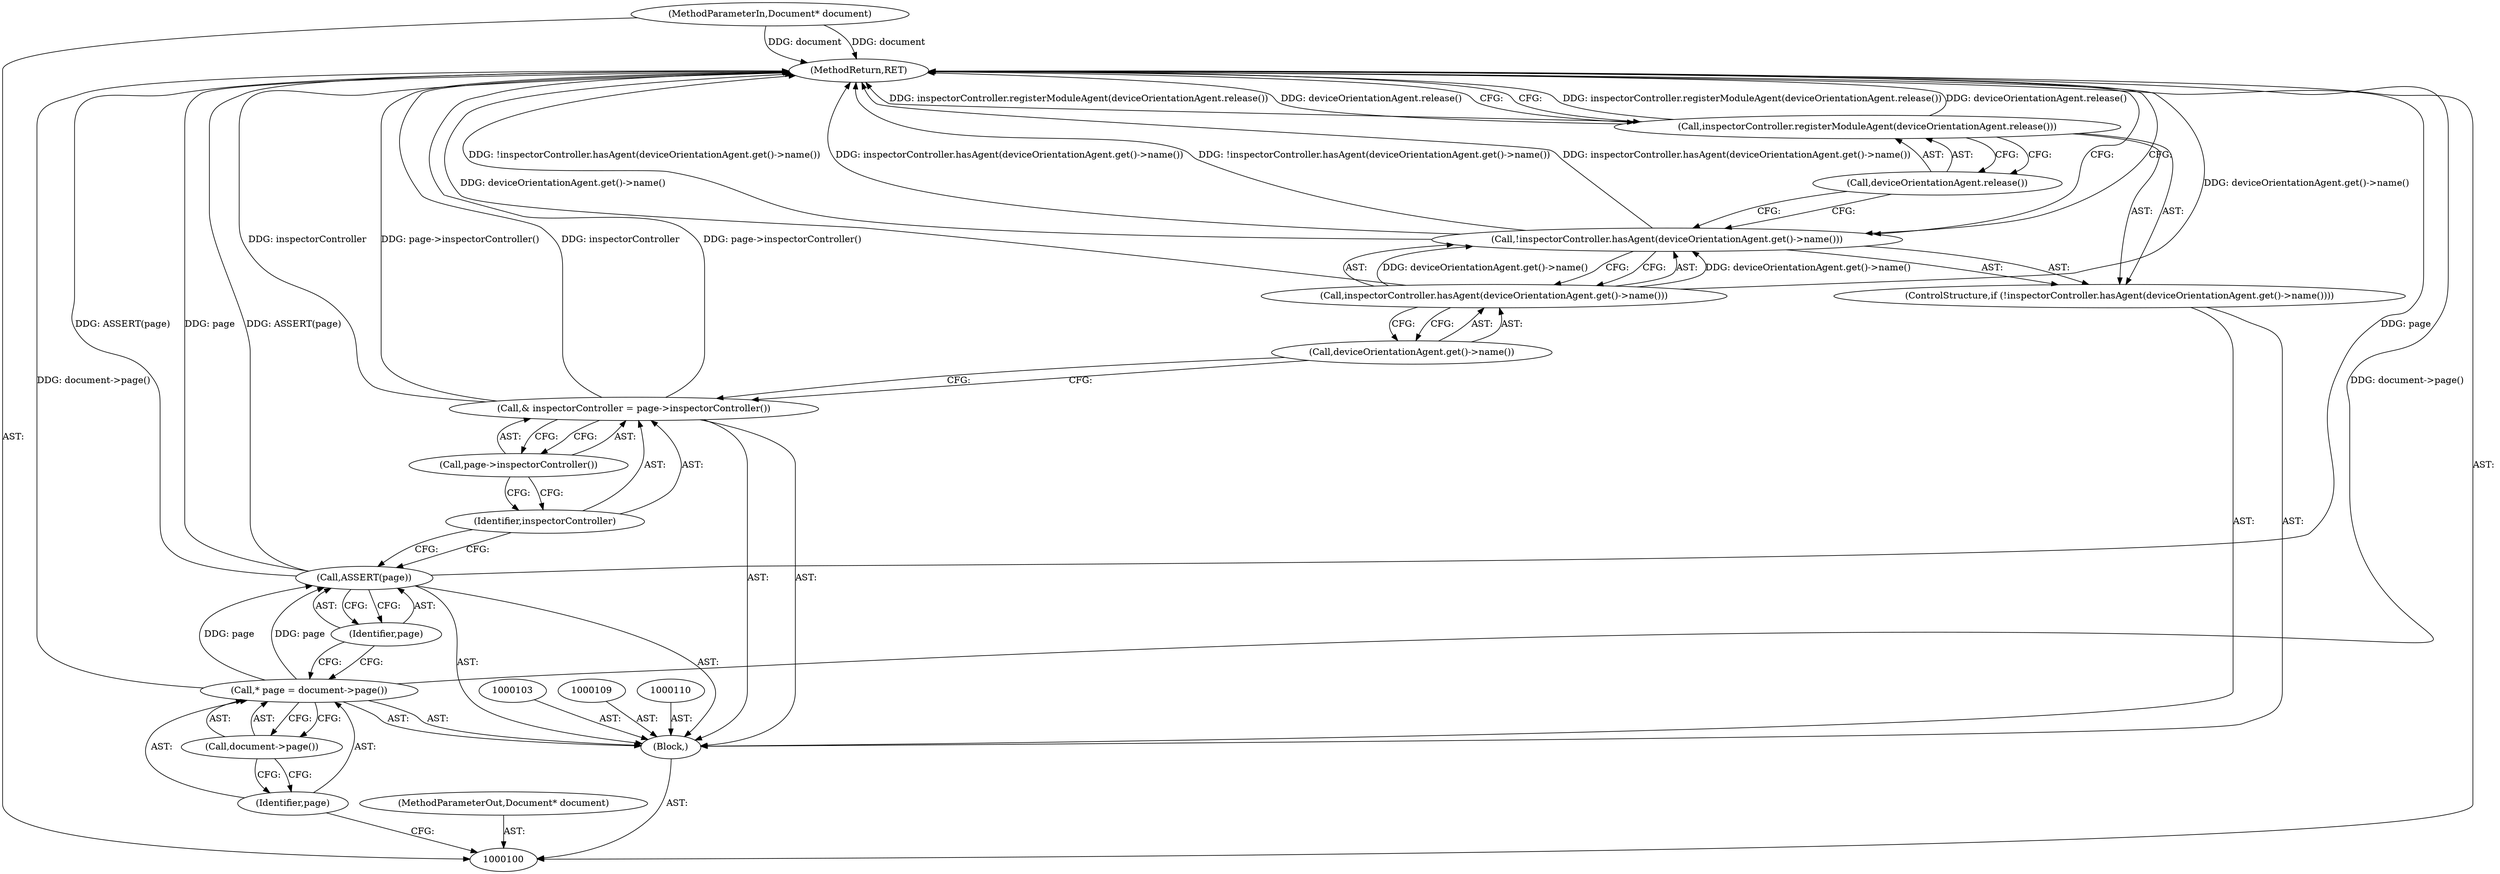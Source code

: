 digraph "0_Chrome_da5e5f78f02bc0af5ddc5694090defbef7853af1_1" {
"1000120" [label="(MethodReturn,RET)"];
"1000101" [label="(MethodParameterIn,Document* document)"];
"1000161" [label="(MethodParameterOut,Document* document)"];
"1000119" [label="(Call,deviceOrientationAgent.release())"];
"1000118" [label="(Call,inspectorController.registerModuleAgent(deviceOrientationAgent.release()))"];
"1000102" [label="(Block,)"];
"1000105" [label="(Identifier,page)"];
"1000106" [label="(Call,document->page())"];
"1000104" [label="(Call,* page = document->page())"];
"1000108" [label="(Identifier,page)"];
"1000107" [label="(Call,ASSERT(page))"];
"1000111" [label="(Call,& inspectorController = page->inspectorController())"];
"1000112" [label="(Identifier,inspectorController)"];
"1000113" [label="(Call,page->inspectorController())"];
"1000117" [label="(Call,deviceOrientationAgent.get()->name())"];
"1000114" [label="(ControlStructure,if (!inspectorController.hasAgent(deviceOrientationAgent.get()->name())))"];
"1000115" [label="(Call,!inspectorController.hasAgent(deviceOrientationAgent.get()->name()))"];
"1000116" [label="(Call,inspectorController.hasAgent(deviceOrientationAgent.get()->name()))"];
"1000120" -> "1000100"  [label="AST: "];
"1000120" -> "1000118"  [label="CFG: "];
"1000120" -> "1000115"  [label="CFG: "];
"1000116" -> "1000120"  [label="DDG: deviceOrientationAgent.get()->name()"];
"1000107" -> "1000120"  [label="DDG: page"];
"1000107" -> "1000120"  [label="DDG: ASSERT(page)"];
"1000115" -> "1000120"  [label="DDG: !inspectorController.hasAgent(deviceOrientationAgent.get()->name())"];
"1000115" -> "1000120"  [label="DDG: inspectorController.hasAgent(deviceOrientationAgent.get()->name())"];
"1000118" -> "1000120"  [label="DDG: inspectorController.registerModuleAgent(deviceOrientationAgent.release())"];
"1000118" -> "1000120"  [label="DDG: deviceOrientationAgent.release()"];
"1000111" -> "1000120"  [label="DDG: inspectorController"];
"1000111" -> "1000120"  [label="DDG: page->inspectorController()"];
"1000104" -> "1000120"  [label="DDG: document->page()"];
"1000101" -> "1000120"  [label="DDG: document"];
"1000101" -> "1000100"  [label="AST: "];
"1000101" -> "1000120"  [label="DDG: document"];
"1000161" -> "1000100"  [label="AST: "];
"1000119" -> "1000118"  [label="AST: "];
"1000119" -> "1000115"  [label="CFG: "];
"1000118" -> "1000119"  [label="CFG: "];
"1000118" -> "1000114"  [label="AST: "];
"1000118" -> "1000119"  [label="CFG: "];
"1000119" -> "1000118"  [label="AST: "];
"1000120" -> "1000118"  [label="CFG: "];
"1000118" -> "1000120"  [label="DDG: inspectorController.registerModuleAgent(deviceOrientationAgent.release())"];
"1000118" -> "1000120"  [label="DDG: deviceOrientationAgent.release()"];
"1000102" -> "1000100"  [label="AST: "];
"1000103" -> "1000102"  [label="AST: "];
"1000104" -> "1000102"  [label="AST: "];
"1000107" -> "1000102"  [label="AST: "];
"1000109" -> "1000102"  [label="AST: "];
"1000110" -> "1000102"  [label="AST: "];
"1000111" -> "1000102"  [label="AST: "];
"1000114" -> "1000102"  [label="AST: "];
"1000105" -> "1000104"  [label="AST: "];
"1000105" -> "1000100"  [label="CFG: "];
"1000106" -> "1000105"  [label="CFG: "];
"1000106" -> "1000104"  [label="AST: "];
"1000106" -> "1000105"  [label="CFG: "];
"1000104" -> "1000106"  [label="CFG: "];
"1000104" -> "1000102"  [label="AST: "];
"1000104" -> "1000106"  [label="CFG: "];
"1000105" -> "1000104"  [label="AST: "];
"1000106" -> "1000104"  [label="AST: "];
"1000108" -> "1000104"  [label="CFG: "];
"1000104" -> "1000120"  [label="DDG: document->page()"];
"1000104" -> "1000107"  [label="DDG: page"];
"1000108" -> "1000107"  [label="AST: "];
"1000108" -> "1000104"  [label="CFG: "];
"1000107" -> "1000108"  [label="CFG: "];
"1000107" -> "1000102"  [label="AST: "];
"1000107" -> "1000108"  [label="CFG: "];
"1000108" -> "1000107"  [label="AST: "];
"1000112" -> "1000107"  [label="CFG: "];
"1000107" -> "1000120"  [label="DDG: page"];
"1000107" -> "1000120"  [label="DDG: ASSERT(page)"];
"1000104" -> "1000107"  [label="DDG: page"];
"1000111" -> "1000102"  [label="AST: "];
"1000111" -> "1000113"  [label="CFG: "];
"1000112" -> "1000111"  [label="AST: "];
"1000113" -> "1000111"  [label="AST: "];
"1000117" -> "1000111"  [label="CFG: "];
"1000111" -> "1000120"  [label="DDG: inspectorController"];
"1000111" -> "1000120"  [label="DDG: page->inspectorController()"];
"1000112" -> "1000111"  [label="AST: "];
"1000112" -> "1000107"  [label="CFG: "];
"1000113" -> "1000112"  [label="CFG: "];
"1000113" -> "1000111"  [label="AST: "];
"1000113" -> "1000112"  [label="CFG: "];
"1000111" -> "1000113"  [label="CFG: "];
"1000117" -> "1000116"  [label="AST: "];
"1000117" -> "1000111"  [label="CFG: "];
"1000116" -> "1000117"  [label="CFG: "];
"1000114" -> "1000102"  [label="AST: "];
"1000115" -> "1000114"  [label="AST: "];
"1000118" -> "1000114"  [label="AST: "];
"1000115" -> "1000114"  [label="AST: "];
"1000115" -> "1000116"  [label="CFG: "];
"1000116" -> "1000115"  [label="AST: "];
"1000119" -> "1000115"  [label="CFG: "];
"1000120" -> "1000115"  [label="CFG: "];
"1000115" -> "1000120"  [label="DDG: !inspectorController.hasAgent(deviceOrientationAgent.get()->name())"];
"1000115" -> "1000120"  [label="DDG: inspectorController.hasAgent(deviceOrientationAgent.get()->name())"];
"1000116" -> "1000115"  [label="DDG: deviceOrientationAgent.get()->name()"];
"1000116" -> "1000115"  [label="AST: "];
"1000116" -> "1000117"  [label="CFG: "];
"1000117" -> "1000116"  [label="AST: "];
"1000115" -> "1000116"  [label="CFG: "];
"1000116" -> "1000120"  [label="DDG: deviceOrientationAgent.get()->name()"];
"1000116" -> "1000115"  [label="DDG: deviceOrientationAgent.get()->name()"];
}
